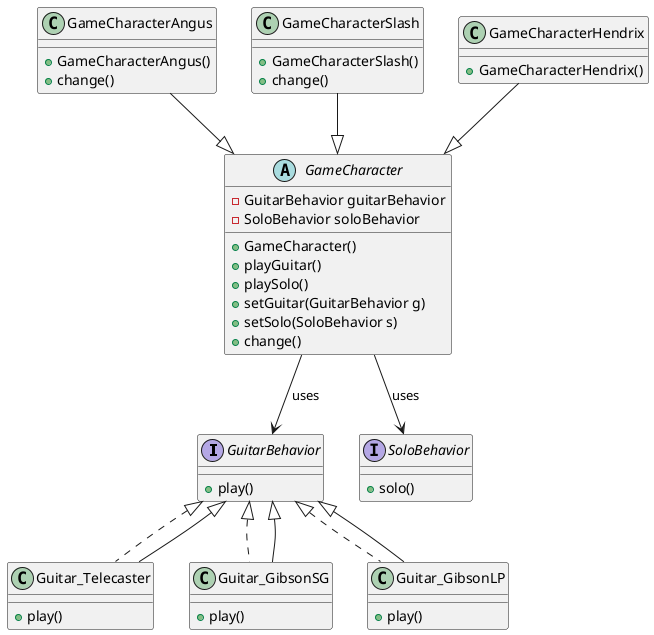 @startuml

interface GuitarBehavior {
    +play()
}

interface SoloBehavior {
    +solo()
}

abstract class GameCharacter {
    -GuitarBehavior guitarBehavior
    -SoloBehavior soloBehavior
    
    +GameCharacter()
    +playGuitar()
    +playSolo()
    +setGuitar(GuitarBehavior g)
    +setSolo(SoloBehavior s)
    +change()
}

class GameCharacterAngus {
    +GameCharacterAngus()
    +change()
}

class GameCharacterSlash {
    +GameCharacterSlash()
    +change()
}

class GameCharacterHendrix {
    +GameCharacterHendrix()
}

class Guitar_Telecaster implements GuitarBehavior {
    +play()
}

class Guitar_GibsonSG implements GuitarBehavior {
    +play()
}

class Guitar_GibsonLP implements GuitarBehavior {
    +play()
}

GameCharacter --> GuitarBehavior : uses
GameCharacter --> SoloBehavior : uses
GameCharacterAngus --|> GameCharacter
GameCharacterSlash --|> GameCharacter
GameCharacterHendrix --|> GameCharacter

Guitar_Telecaster --|> GuitarBehavior
Guitar_GibsonSG --|> GuitarBehavior
Guitar_GibsonLP --|> GuitarBehavior

@enduml
